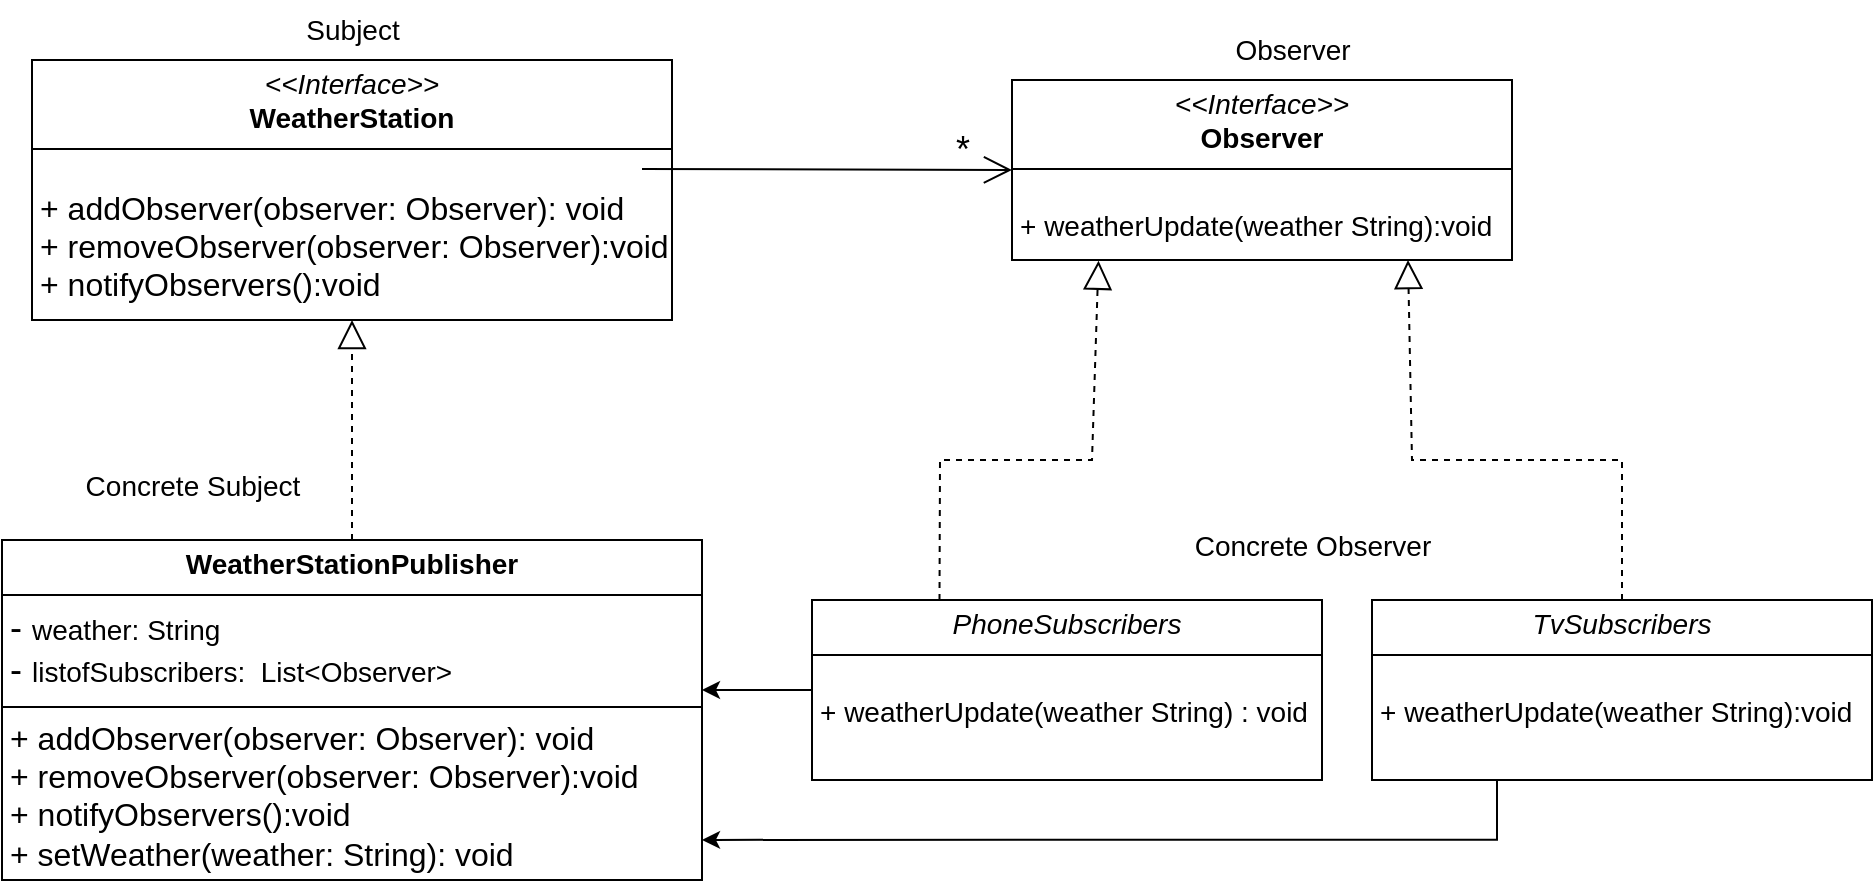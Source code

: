 <mxfile version="25.0.0">
  <diagram name="Page-1" id="Fkfc0REELfRw5zq3Huco">
    <mxGraphModel dx="1290" dy="556" grid="1" gridSize="10" guides="1" tooltips="1" connect="1" arrows="1" fold="1" page="1" pageScale="1" pageWidth="850" pageHeight="1100" math="0" shadow="0">
      <root>
        <mxCell id="0" />
        <mxCell id="1" parent="0" />
        <mxCell id="m3QXswK85xcnjSoyaYpc-2" value="&lt;p style=&quot;margin:0px;margin-top:4px;text-align:center;&quot;&gt;&lt;font style=&quot;font-size: 14px;&quot;&gt;&lt;i&gt;&amp;lt;&amp;lt;Interface&amp;gt;&amp;gt;&lt;/i&gt;&lt;br&gt;&lt;b&gt;Observer&lt;/b&gt;&lt;/font&gt;&lt;/p&gt;&lt;hr size=&quot;1&quot; style=&quot;border-style:solid;&quot;&gt;&lt;p style=&quot;margin:0px;margin-left:4px;&quot;&gt;&lt;br&gt;&lt;/p&gt;&lt;p style=&quot;margin:0px;margin-left:4px;&quot;&gt;&lt;font style=&quot;font-size: 14px;&quot;&gt;+ weatherUpdate(weather String):void&lt;/font&gt;&lt;br&gt;&lt;/p&gt;" style="verticalAlign=top;align=left;overflow=fill;html=1;whiteSpace=wrap;" vertex="1" parent="1">
          <mxGeometry x="520" y="70" width="250" height="90" as="geometry" />
        </mxCell>
        <mxCell id="m3QXswK85xcnjSoyaYpc-6" value="&lt;p style=&quot;margin:0px;margin-top:4px;text-align:center;&quot;&gt;&lt;b&gt;&lt;font style=&quot;font-size: 14px;&quot;&gt;WeatherStationPublisher&lt;/font&gt;&lt;/b&gt;&lt;/p&gt;&lt;hr size=&quot;1&quot; style=&quot;border-style:solid;&quot;&gt;&lt;p style=&quot;margin:0px;margin-left:4px;&quot;&gt;&lt;font style=&quot;font-size: 18px;&quot;&gt;-&amp;nbsp;&lt;/font&gt;&lt;font style=&quot;font-size: 14px;&quot;&gt;weather: String&lt;/font&gt;&lt;/p&gt;&lt;p style=&quot;margin:0px;margin-left:4px;&quot;&gt;&lt;font style=&quot;font-size: 18px;&quot;&gt;-&amp;nbsp;&lt;/font&gt;&lt;font style=&quot;font-size: 14px;&quot;&gt;listofSubscribers:&amp;nbsp; List&amp;lt;Observer&amp;gt;&lt;/font&gt;&lt;/p&gt;&lt;hr size=&quot;1&quot; style=&quot;border-style:solid;&quot;&gt;&lt;p style=&quot;margin:0px;margin-left:4px;&quot;&gt;&lt;font size=&quot;3&quot;&gt;+ addObserver(observer: Observer): void&lt;/font&gt;&lt;/p&gt;&lt;p style=&quot;margin:0px;margin-left:4px;&quot;&gt;&lt;font size=&quot;3&quot;&gt;+ removeObserver(observer: Observer):void&lt;/font&gt;&lt;/p&gt;&lt;p style=&quot;margin:0px;margin-left:4px;&quot;&gt;&lt;font size=&quot;3&quot;&gt;+ notifyObservers():void&lt;/font&gt;&lt;/p&gt;&lt;p style=&quot;margin:0px;margin-left:4px;&quot;&gt;&lt;font size=&quot;3&quot;&gt;+ setWeather(weather: String): void&lt;/font&gt;&lt;/p&gt;" style="verticalAlign=top;align=left;overflow=fill;html=1;whiteSpace=wrap;" vertex="1" parent="1">
          <mxGeometry x="15" y="300" width="350" height="170" as="geometry" />
        </mxCell>
        <mxCell id="m3QXswK85xcnjSoyaYpc-7" value="&lt;p style=&quot;margin:0px;margin-top:4px;text-align:center;&quot;&gt;&lt;font style=&quot;font-size: 14px;&quot;&gt;&lt;i&gt;&amp;lt;&amp;lt;Interface&amp;gt;&amp;gt;&lt;/i&gt;&lt;br&gt;&lt;b&gt;WeatherStation&lt;/b&gt;&lt;/font&gt;&lt;/p&gt;&lt;hr size=&quot;1&quot; style=&quot;border-style:solid;&quot;&gt;&lt;p style=&quot;margin:0px;margin-left:4px;&quot;&gt;&lt;br&gt;&lt;/p&gt;&lt;p style=&quot;margin: 0px 0px 0px 4px;&quot;&gt;&lt;font size=&quot;3&quot;&gt;+ addObserver(observer: Observer): void&lt;/font&gt;&lt;/p&gt;&lt;p style=&quot;margin: 0px 0px 0px 4px;&quot;&gt;&lt;font size=&quot;3&quot;&gt;+ removeObserver(observer: Observer):void&lt;/font&gt;&lt;/p&gt;&lt;p style=&quot;margin: 0px 0px 0px 4px;&quot;&gt;&lt;font size=&quot;3&quot;&gt;+ notifyObservers():void&lt;/font&gt;&lt;/p&gt;" style="verticalAlign=top;align=left;overflow=fill;html=1;whiteSpace=wrap;" vertex="1" parent="1">
          <mxGeometry x="30" y="60" width="320" height="130" as="geometry" />
        </mxCell>
        <mxCell id="m3QXswK85xcnjSoyaYpc-8" value="" style="endArrow=open;endFill=1;endSize=12;html=1;rounded=0;entryX=0;entryY=0.5;entryDx=0;entryDy=0;" edge="1" parent="1" target="m3QXswK85xcnjSoyaYpc-2">
          <mxGeometry width="160" relative="1" as="geometry">
            <mxPoint x="335" y="114.5" as="sourcePoint" />
            <mxPoint x="495" y="114.5" as="targetPoint" />
          </mxGeometry>
        </mxCell>
        <mxCell id="m3QXswK85xcnjSoyaYpc-10" value="" style="endArrow=block;dashed=1;endFill=0;endSize=12;html=1;rounded=0;entryX=0.5;entryY=1;entryDx=0;entryDy=0;exitX=0.5;exitY=0;exitDx=0;exitDy=0;" edge="1" parent="1" source="m3QXswK85xcnjSoyaYpc-6" target="m3QXswK85xcnjSoyaYpc-7">
          <mxGeometry width="160" relative="1" as="geometry">
            <mxPoint x="95" y="240" as="sourcePoint" />
            <mxPoint x="255" y="240" as="targetPoint" />
          </mxGeometry>
        </mxCell>
        <mxCell id="m3QXswK85xcnjSoyaYpc-11" value="&lt;p style=&quot;margin:0px;margin-top:4px;text-align:center;&quot;&gt;&lt;font style=&quot;font-size: 14px;&quot;&gt;&lt;i&gt;PhoneSubscribers&lt;/i&gt;&lt;/font&gt;&lt;/p&gt;&lt;hr size=&quot;1&quot; style=&quot;border-style:solid;&quot;&gt;&lt;p style=&quot;margin:0px;margin-left:4px;&quot;&gt;&lt;br&gt;&lt;/p&gt;&lt;p style=&quot;margin:0px;margin-left:4px;&quot;&gt;&lt;font style=&quot;font-size: 14px;&quot;&gt;+ weatherUpdate(weather String) : void&lt;/font&gt;&lt;br&gt;&lt;/p&gt;" style="verticalAlign=top;align=left;overflow=fill;html=1;whiteSpace=wrap;" vertex="1" parent="1">
          <mxGeometry x="420" y="330" width="255" height="90" as="geometry" />
        </mxCell>
        <mxCell id="m3QXswK85xcnjSoyaYpc-12" value="" style="endArrow=block;dashed=1;endFill=0;endSize=12;html=1;rounded=0;entryX=0.173;entryY=1.004;entryDx=0;entryDy=0;exitX=0.25;exitY=0;exitDx=0;exitDy=0;entryPerimeter=0;" edge="1" parent="1" source="m3QXswK85xcnjSoyaYpc-11" target="m3QXswK85xcnjSoyaYpc-2">
          <mxGeometry width="160" relative="1" as="geometry">
            <mxPoint x="185" y="310" as="sourcePoint" />
            <mxPoint x="185" y="200" as="targetPoint" />
            <Array as="points">
              <mxPoint x="484" y="260" />
              <mxPoint x="560" y="260" />
            </Array>
          </mxGeometry>
        </mxCell>
        <mxCell id="m3QXswK85xcnjSoyaYpc-13" value="&lt;p style=&quot;margin:0px;margin-top:4px;text-align:center;&quot;&gt;&lt;span style=&quot;font-size: 14px;&quot;&gt;&lt;i&gt;TvSubscribers&lt;/i&gt;&lt;/span&gt;&lt;/p&gt;&lt;hr size=&quot;1&quot; style=&quot;border-style:solid;&quot;&gt;&lt;p style=&quot;margin:0px;margin-left:4px;&quot;&gt;&lt;br&gt;&lt;/p&gt;&lt;p style=&quot;margin:0px;margin-left:4px;&quot;&gt;&lt;font style=&quot;font-size: 14px;&quot;&gt;+ weatherUpdate(weather String):void&lt;/font&gt;&lt;br&gt;&lt;/p&gt;" style="verticalAlign=top;align=left;overflow=fill;html=1;whiteSpace=wrap;" vertex="1" parent="1">
          <mxGeometry x="700" y="330" width="250" height="90" as="geometry" />
        </mxCell>
        <mxCell id="m3QXswK85xcnjSoyaYpc-14" value="" style="endArrow=block;dashed=1;endFill=0;endSize=12;html=1;rounded=0;entryX=0.173;entryY=1.004;entryDx=0;entryDy=0;exitX=0.5;exitY=0;exitDx=0;exitDy=0;entryPerimeter=0;" edge="1" parent="1" source="m3QXswK85xcnjSoyaYpc-13">
          <mxGeometry width="160" relative="1" as="geometry">
            <mxPoint x="640" y="330" as="sourcePoint" />
            <mxPoint x="718" y="160" as="targetPoint" />
            <Array as="points">
              <mxPoint x="825" y="260" />
              <mxPoint x="720" y="260" />
            </Array>
          </mxGeometry>
        </mxCell>
        <mxCell id="m3QXswK85xcnjSoyaYpc-15" style="edgeStyle=orthogonalEdgeStyle;rounded=0;orthogonalLoop=1;jettySize=auto;html=1;exitX=0;exitY=0.5;exitDx=0;exitDy=0;entryX=1;entryY=0.441;entryDx=0;entryDy=0;entryPerimeter=0;" edge="1" parent="1" source="m3QXswK85xcnjSoyaYpc-11" target="m3QXswK85xcnjSoyaYpc-6">
          <mxGeometry relative="1" as="geometry" />
        </mxCell>
        <mxCell id="m3QXswK85xcnjSoyaYpc-16" style="edgeStyle=orthogonalEdgeStyle;rounded=0;orthogonalLoop=1;jettySize=auto;html=1;exitX=0.25;exitY=1;exitDx=0;exitDy=0;entryX=1;entryY=0.882;entryDx=0;entryDy=0;entryPerimeter=0;" edge="1" parent="1" source="m3QXswK85xcnjSoyaYpc-13" target="m3QXswK85xcnjSoyaYpc-6">
          <mxGeometry relative="1" as="geometry" />
        </mxCell>
        <mxCell id="m3QXswK85xcnjSoyaYpc-18" value="&lt;font style=&quot;font-size: 18px;&quot;&gt;*&lt;/font&gt;" style="text;html=1;align=center;verticalAlign=middle;resizable=0;points=[];autosize=1;strokeColor=none;fillColor=none;" vertex="1" parent="1">
          <mxGeometry x="480" y="85" width="30" height="40" as="geometry" />
        </mxCell>
        <mxCell id="m3QXswK85xcnjSoyaYpc-19" value="&lt;font style=&quot;font-size: 14px;&quot;&gt;Subject&lt;/font&gt;" style="text;html=1;align=center;verticalAlign=middle;resizable=0;points=[];autosize=1;strokeColor=none;fillColor=none;" vertex="1" parent="1">
          <mxGeometry x="155" y="30" width="70" height="30" as="geometry" />
        </mxCell>
        <mxCell id="m3QXswK85xcnjSoyaYpc-20" value="&lt;font style=&quot;font-size: 14px;&quot;&gt;Observer&lt;/font&gt;" style="text;html=1;align=center;verticalAlign=middle;resizable=0;points=[];autosize=1;strokeColor=none;fillColor=none;" vertex="1" parent="1">
          <mxGeometry x="620" y="40" width="80" height="30" as="geometry" />
        </mxCell>
        <mxCell id="m3QXswK85xcnjSoyaYpc-21" value="&lt;font style=&quot;font-size: 14px;&quot;&gt;Concrete Observer&lt;/font&gt;" style="text;html=1;align=center;verticalAlign=middle;resizable=0;points=[];autosize=1;strokeColor=none;fillColor=none;" vertex="1" parent="1">
          <mxGeometry x="600" y="288" width="140" height="30" as="geometry" />
        </mxCell>
        <mxCell id="m3QXswK85xcnjSoyaYpc-22" value="&lt;font style=&quot;font-size: 14px;&quot;&gt;Concrete Subject&lt;/font&gt;" style="text;html=1;align=center;verticalAlign=middle;resizable=0;points=[];autosize=1;strokeColor=none;fillColor=none;" vertex="1" parent="1">
          <mxGeometry x="45" y="258" width="130" height="30" as="geometry" />
        </mxCell>
      </root>
    </mxGraphModel>
  </diagram>
</mxfile>
